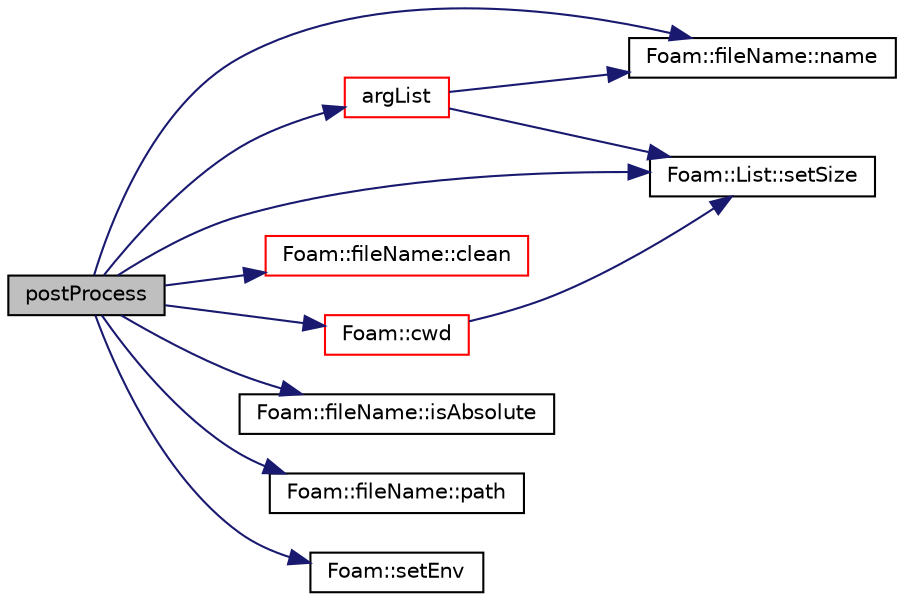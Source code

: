 digraph "postProcess"
{
  bgcolor="transparent";
  edge [fontname="Helvetica",fontsize="10",labelfontname="Helvetica",labelfontsize="10"];
  node [fontname="Helvetica",fontsize="10",shape=record];
  rankdir="LR";
  Node1536 [label="postProcess",height=0.2,width=0.4,color="black", fillcolor="grey75", style="filled", fontcolor="black"];
  Node1536 -> Node1537 [color="midnightblue",fontsize="10",style="solid",fontname="Helvetica"];
  Node1537 [label="argList",height=0.2,width=0.4,color="red",URL="$a27769.html#a8318f3d40fd6681259569b58d7f47b9c",tooltip="Construct from argc and argv. "];
  Node1537 -> Node1586 [color="midnightblue",fontsize="10",style="solid",fontname="Helvetica"];
  Node1586 [label="Foam::fileName::name",height=0.2,width=0.4,color="black",URL="$a29541.html#a433b30fb3a93b9b4d07204699a319ca5",tooltip="Return file name (part beyond last /) "];
  Node1537 -> Node1606 [color="midnightblue",fontsize="10",style="solid",fontname="Helvetica"];
  Node1606 [label="Foam::List::setSize",height=0.2,width=0.4,color="black",URL="$a26833.html#aedb985ffeaf1bdbfeccc2a8730405703",tooltip="Reset size of List. "];
  Node1536 -> Node1876 [color="midnightblue",fontsize="10",style="solid",fontname="Helvetica"];
  Node1876 [label="Foam::fileName::clean",height=0.2,width=0.4,color="red",URL="$a29541.html#a128b48326f706cdc6ecf2644993c020c",tooltip="Cleanup file name. "];
  Node1536 -> Node1845 [color="midnightblue",fontsize="10",style="solid",fontname="Helvetica"];
  Node1845 [label="Foam::cwd",height=0.2,width=0.4,color="red",URL="$a21851.html#a07e65e44305ffb6594966d3a53cb6272",tooltip="Return current working directory path name. "];
  Node1845 -> Node1606 [color="midnightblue",fontsize="10",style="solid",fontname="Helvetica"];
  Node1536 -> Node1878 [color="midnightblue",fontsize="10",style="solid",fontname="Helvetica"];
  Node1878 [label="Foam::fileName::isAbsolute",height=0.2,width=0.4,color="black",URL="$a29541.html#a0a2c3a267729afe8318117770f72a69a",tooltip="Return true if file name is absolute. "];
  Node1536 -> Node1586 [color="midnightblue",fontsize="10",style="solid",fontname="Helvetica"];
  Node1536 -> Node1803 [color="midnightblue",fontsize="10",style="solid",fontname="Helvetica"];
  Node1803 [label="Foam::fileName::path",height=0.2,width=0.4,color="black",URL="$a29541.html#abe7b9078c8e7356c6131b70a8f729372",tooltip="Return directory path name (part before last /) "];
  Node1536 -> Node1681 [color="midnightblue",fontsize="10",style="solid",fontname="Helvetica"];
  Node1681 [label="Foam::setEnv",height=0.2,width=0.4,color="black",URL="$a21851.html#a0cc74ccdbac73015b52fc2886eed0ac2",tooltip="Set an environment variable. "];
  Node1536 -> Node1606 [color="midnightblue",fontsize="10",style="solid",fontname="Helvetica"];
}
